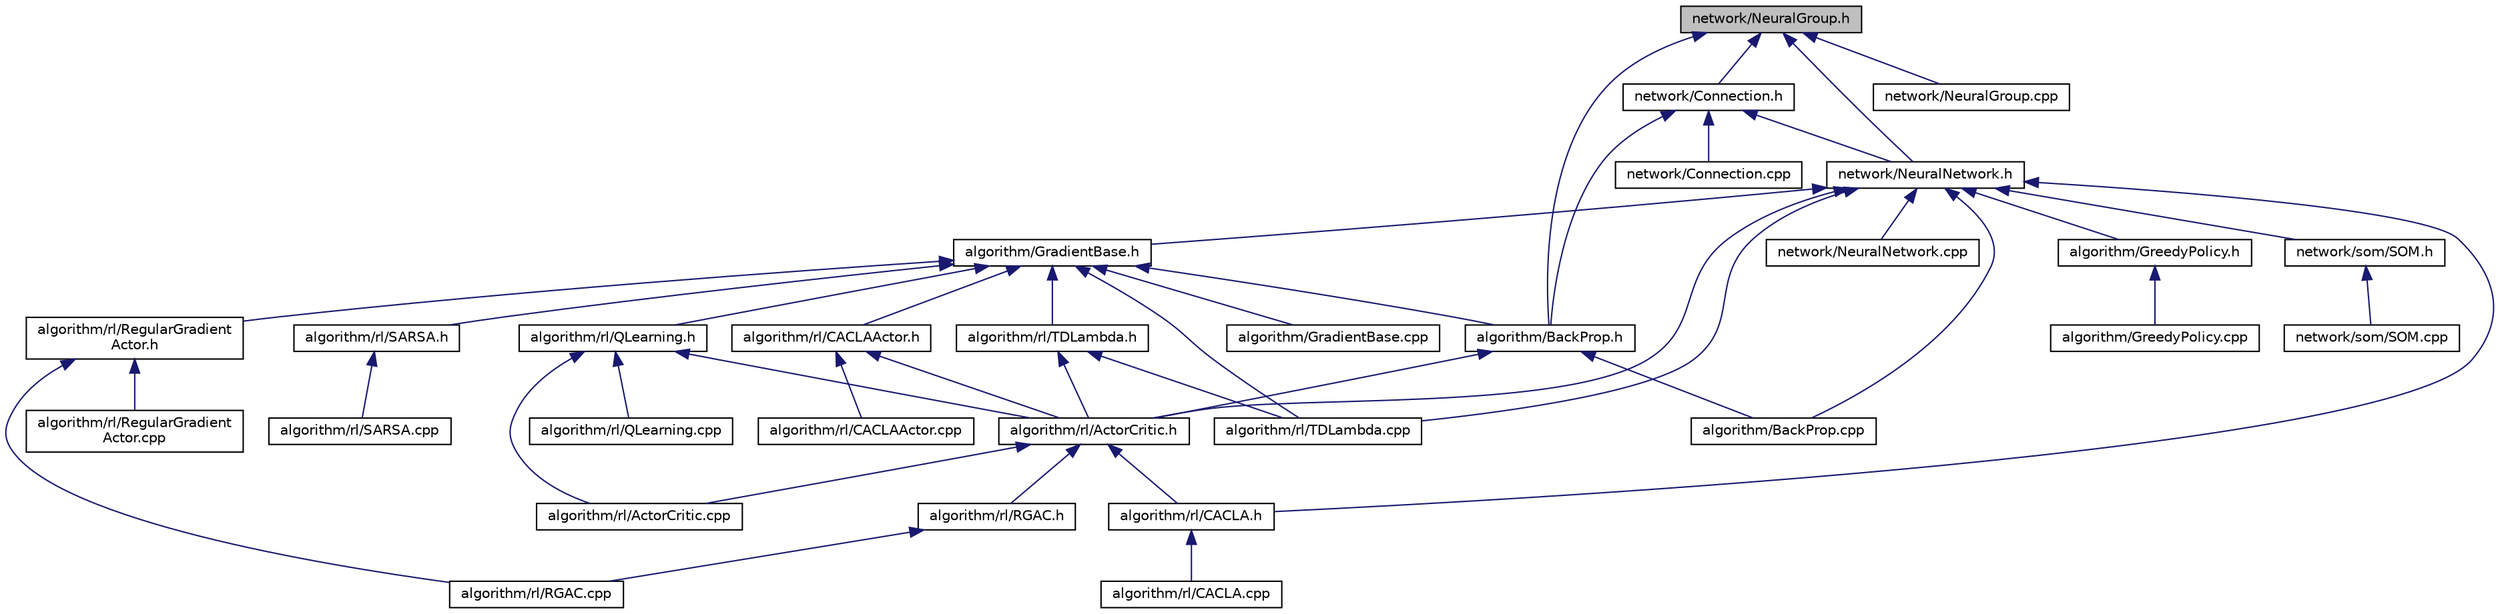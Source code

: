 digraph "network/NeuralGroup.h"
{
  edge [fontname="Helvetica",fontsize="10",labelfontname="Helvetica",labelfontsize="10"];
  node [fontname="Helvetica",fontsize="10",shape=record];
  Node1 [label="network/NeuralGroup.h",height=0.2,width=0.4,color="black", fillcolor="grey75", style="filled", fontcolor="black"];
  Node1 -> Node2 [dir="back",color="midnightblue",fontsize="10",style="solid",fontname="Helvetica"];
  Node2 [label="network/NeuralNetwork.h",height=0.2,width=0.4,color="black", fillcolor="white", style="filled",URL="$_neural_network_8h.html"];
  Node2 -> Node3 [dir="back",color="midnightblue",fontsize="10",style="solid",fontname="Helvetica"];
  Node3 [label="algorithm/BackProp.cpp",height=0.2,width=0.4,color="black", fillcolor="white", style="filled",URL="$_back_prop_8cpp.html"];
  Node2 -> Node4 [dir="back",color="midnightblue",fontsize="10",style="solid",fontname="Helvetica"];
  Node4 [label="algorithm/GradientBase.h",height=0.2,width=0.4,color="black", fillcolor="white", style="filled",URL="$_gradient_base_8h.html"];
  Node4 -> Node5 [dir="back",color="midnightblue",fontsize="10",style="solid",fontname="Helvetica"];
  Node5 [label="algorithm/BackProp.h",height=0.2,width=0.4,color="black", fillcolor="white", style="filled",URL="$_back_prop_8h.html"];
  Node5 -> Node3 [dir="back",color="midnightblue",fontsize="10",style="solid",fontname="Helvetica"];
  Node5 -> Node6 [dir="back",color="midnightblue",fontsize="10",style="solid",fontname="Helvetica"];
  Node6 [label="algorithm/rl/ActorCritic.h",height=0.2,width=0.4,color="black", fillcolor="white", style="filled",URL="$_actor_critic_8h.html"];
  Node6 -> Node7 [dir="back",color="midnightblue",fontsize="10",style="solid",fontname="Helvetica"];
  Node7 [label="algorithm/rl/ActorCritic.cpp",height=0.2,width=0.4,color="black", fillcolor="white", style="filled",URL="$_actor_critic_8cpp.html"];
  Node6 -> Node8 [dir="back",color="midnightblue",fontsize="10",style="solid",fontname="Helvetica"];
  Node8 [label="algorithm/rl/CACLA.h",height=0.2,width=0.4,color="black", fillcolor="white", style="filled",URL="$_c_a_c_l_a_8h.html"];
  Node8 -> Node9 [dir="back",color="midnightblue",fontsize="10",style="solid",fontname="Helvetica"];
  Node9 [label="algorithm/rl/CACLA.cpp",height=0.2,width=0.4,color="black", fillcolor="white", style="filled",URL="$_c_a_c_l_a_8cpp.html"];
  Node6 -> Node10 [dir="back",color="midnightblue",fontsize="10",style="solid",fontname="Helvetica"];
  Node10 [label="algorithm/rl/RGAC.h",height=0.2,width=0.4,color="black", fillcolor="white", style="filled",URL="$_r_g_a_c_8h.html"];
  Node10 -> Node11 [dir="back",color="midnightblue",fontsize="10",style="solid",fontname="Helvetica"];
  Node11 [label="algorithm/rl/RGAC.cpp",height=0.2,width=0.4,color="black", fillcolor="white", style="filled",URL="$_r_g_a_c_8cpp.html"];
  Node4 -> Node12 [dir="back",color="midnightblue",fontsize="10",style="solid",fontname="Helvetica"];
  Node12 [label="algorithm/GradientBase.cpp",height=0.2,width=0.4,color="black", fillcolor="white", style="filled",URL="$_gradient_base_8cpp.html"];
  Node4 -> Node13 [dir="back",color="midnightblue",fontsize="10",style="solid",fontname="Helvetica"];
  Node13 [label="algorithm/rl/TDLambda.h",height=0.2,width=0.4,color="black", fillcolor="white", style="filled",URL="$_t_d_lambda_8h.html"];
  Node13 -> Node6 [dir="back",color="midnightblue",fontsize="10",style="solid",fontname="Helvetica"];
  Node13 -> Node14 [dir="back",color="midnightblue",fontsize="10",style="solid",fontname="Helvetica"];
  Node14 [label="algorithm/rl/TDLambda.cpp",height=0.2,width=0.4,color="black", fillcolor="white", style="filled",URL="$_t_d_lambda_8cpp.html"];
  Node4 -> Node15 [dir="back",color="midnightblue",fontsize="10",style="solid",fontname="Helvetica"];
  Node15 [label="algorithm/rl/CACLAActor.h",height=0.2,width=0.4,color="black", fillcolor="white", style="filled",URL="$_c_a_c_l_a_actor_8h.html"];
  Node15 -> Node6 [dir="back",color="midnightblue",fontsize="10",style="solid",fontname="Helvetica"];
  Node15 -> Node16 [dir="back",color="midnightblue",fontsize="10",style="solid",fontname="Helvetica"];
  Node16 [label="algorithm/rl/CACLAActor.cpp",height=0.2,width=0.4,color="black", fillcolor="white", style="filled",URL="$_c_a_c_l_a_actor_8cpp.html"];
  Node4 -> Node17 [dir="back",color="midnightblue",fontsize="10",style="solid",fontname="Helvetica"];
  Node17 [label="algorithm/rl/QLearning.h",height=0.2,width=0.4,color="black", fillcolor="white", style="filled",URL="$_q_learning_8h.html"];
  Node17 -> Node6 [dir="back",color="midnightblue",fontsize="10",style="solid",fontname="Helvetica"];
  Node17 -> Node7 [dir="back",color="midnightblue",fontsize="10",style="solid",fontname="Helvetica"];
  Node17 -> Node18 [dir="back",color="midnightblue",fontsize="10",style="solid",fontname="Helvetica"];
  Node18 [label="algorithm/rl/QLearning.cpp",height=0.2,width=0.4,color="black", fillcolor="white", style="filled",URL="$_q_learning_8cpp.html"];
  Node4 -> Node19 [dir="back",color="midnightblue",fontsize="10",style="solid",fontname="Helvetica"];
  Node19 [label="algorithm/rl/RegularGradient\lActor.h",height=0.2,width=0.4,color="black", fillcolor="white", style="filled",URL="$_regular_gradient_actor_8h.html"];
  Node19 -> Node20 [dir="back",color="midnightblue",fontsize="10",style="solid",fontname="Helvetica"];
  Node20 [label="algorithm/rl/RegularGradient\lActor.cpp",height=0.2,width=0.4,color="black", fillcolor="white", style="filled",URL="$_regular_gradient_actor_8cpp.html"];
  Node19 -> Node11 [dir="back",color="midnightblue",fontsize="10",style="solid",fontname="Helvetica"];
  Node4 -> Node21 [dir="back",color="midnightblue",fontsize="10",style="solid",fontname="Helvetica"];
  Node21 [label="algorithm/rl/SARSA.h",height=0.2,width=0.4,color="black", fillcolor="white", style="filled",URL="$_s_a_r_s_a_8h.html"];
  Node21 -> Node22 [dir="back",color="midnightblue",fontsize="10",style="solid",fontname="Helvetica"];
  Node22 [label="algorithm/rl/SARSA.cpp",height=0.2,width=0.4,color="black", fillcolor="white", style="filled",URL="$_s_a_r_s_a_8cpp.html"];
  Node4 -> Node14 [dir="back",color="midnightblue",fontsize="10",style="solid",fontname="Helvetica"];
  Node2 -> Node23 [dir="back",color="midnightblue",fontsize="10",style="solid",fontname="Helvetica"];
  Node23 [label="algorithm/GreedyPolicy.h",height=0.2,width=0.4,color="black", fillcolor="white", style="filled",URL="$_greedy_policy_8h.html"];
  Node23 -> Node24 [dir="back",color="midnightblue",fontsize="10",style="solid",fontname="Helvetica"];
  Node24 [label="algorithm/GreedyPolicy.cpp",height=0.2,width=0.4,color="black", fillcolor="white", style="filled",URL="$_greedy_policy_8cpp.html"];
  Node2 -> Node6 [dir="back",color="midnightblue",fontsize="10",style="solid",fontname="Helvetica"];
  Node2 -> Node8 [dir="back",color="midnightblue",fontsize="10",style="solid",fontname="Helvetica"];
  Node2 -> Node14 [dir="back",color="midnightblue",fontsize="10",style="solid",fontname="Helvetica"];
  Node2 -> Node25 [dir="back",color="midnightblue",fontsize="10",style="solid",fontname="Helvetica"];
  Node25 [label="network/NeuralNetwork.cpp",height=0.2,width=0.4,color="black", fillcolor="white", style="filled",URL="$_neural_network_8cpp.html"];
  Node2 -> Node26 [dir="back",color="midnightblue",fontsize="10",style="solid",fontname="Helvetica"];
  Node26 [label="network/som/SOM.h",height=0.2,width=0.4,color="black", fillcolor="white", style="filled",URL="$_s_o_m_8h.html"];
  Node26 -> Node27 [dir="back",color="midnightblue",fontsize="10",style="solid",fontname="Helvetica"];
  Node27 [label="network/som/SOM.cpp",height=0.2,width=0.4,color="black", fillcolor="white", style="filled",URL="$_s_o_m_8cpp.html"];
  Node1 -> Node28 [dir="back",color="midnightblue",fontsize="10",style="solid",fontname="Helvetica"];
  Node28 [label="network/Connection.h",height=0.2,width=0.4,color="black", fillcolor="white", style="filled",URL="$_connection_8h.html"];
  Node28 -> Node2 [dir="back",color="midnightblue",fontsize="10",style="solid",fontname="Helvetica"];
  Node28 -> Node5 [dir="back",color="midnightblue",fontsize="10",style="solid",fontname="Helvetica"];
  Node28 -> Node29 [dir="back",color="midnightblue",fontsize="10",style="solid",fontname="Helvetica"];
  Node29 [label="network/Connection.cpp",height=0.2,width=0.4,color="black", fillcolor="white", style="filled",URL="$_connection_8cpp.html"];
  Node1 -> Node5 [dir="back",color="midnightblue",fontsize="10",style="solid",fontname="Helvetica"];
  Node1 -> Node30 [dir="back",color="midnightblue",fontsize="10",style="solid",fontname="Helvetica"];
  Node30 [label="network/NeuralGroup.cpp",height=0.2,width=0.4,color="black", fillcolor="white", style="filled",URL="$_neural_group_8cpp.html"];
}
